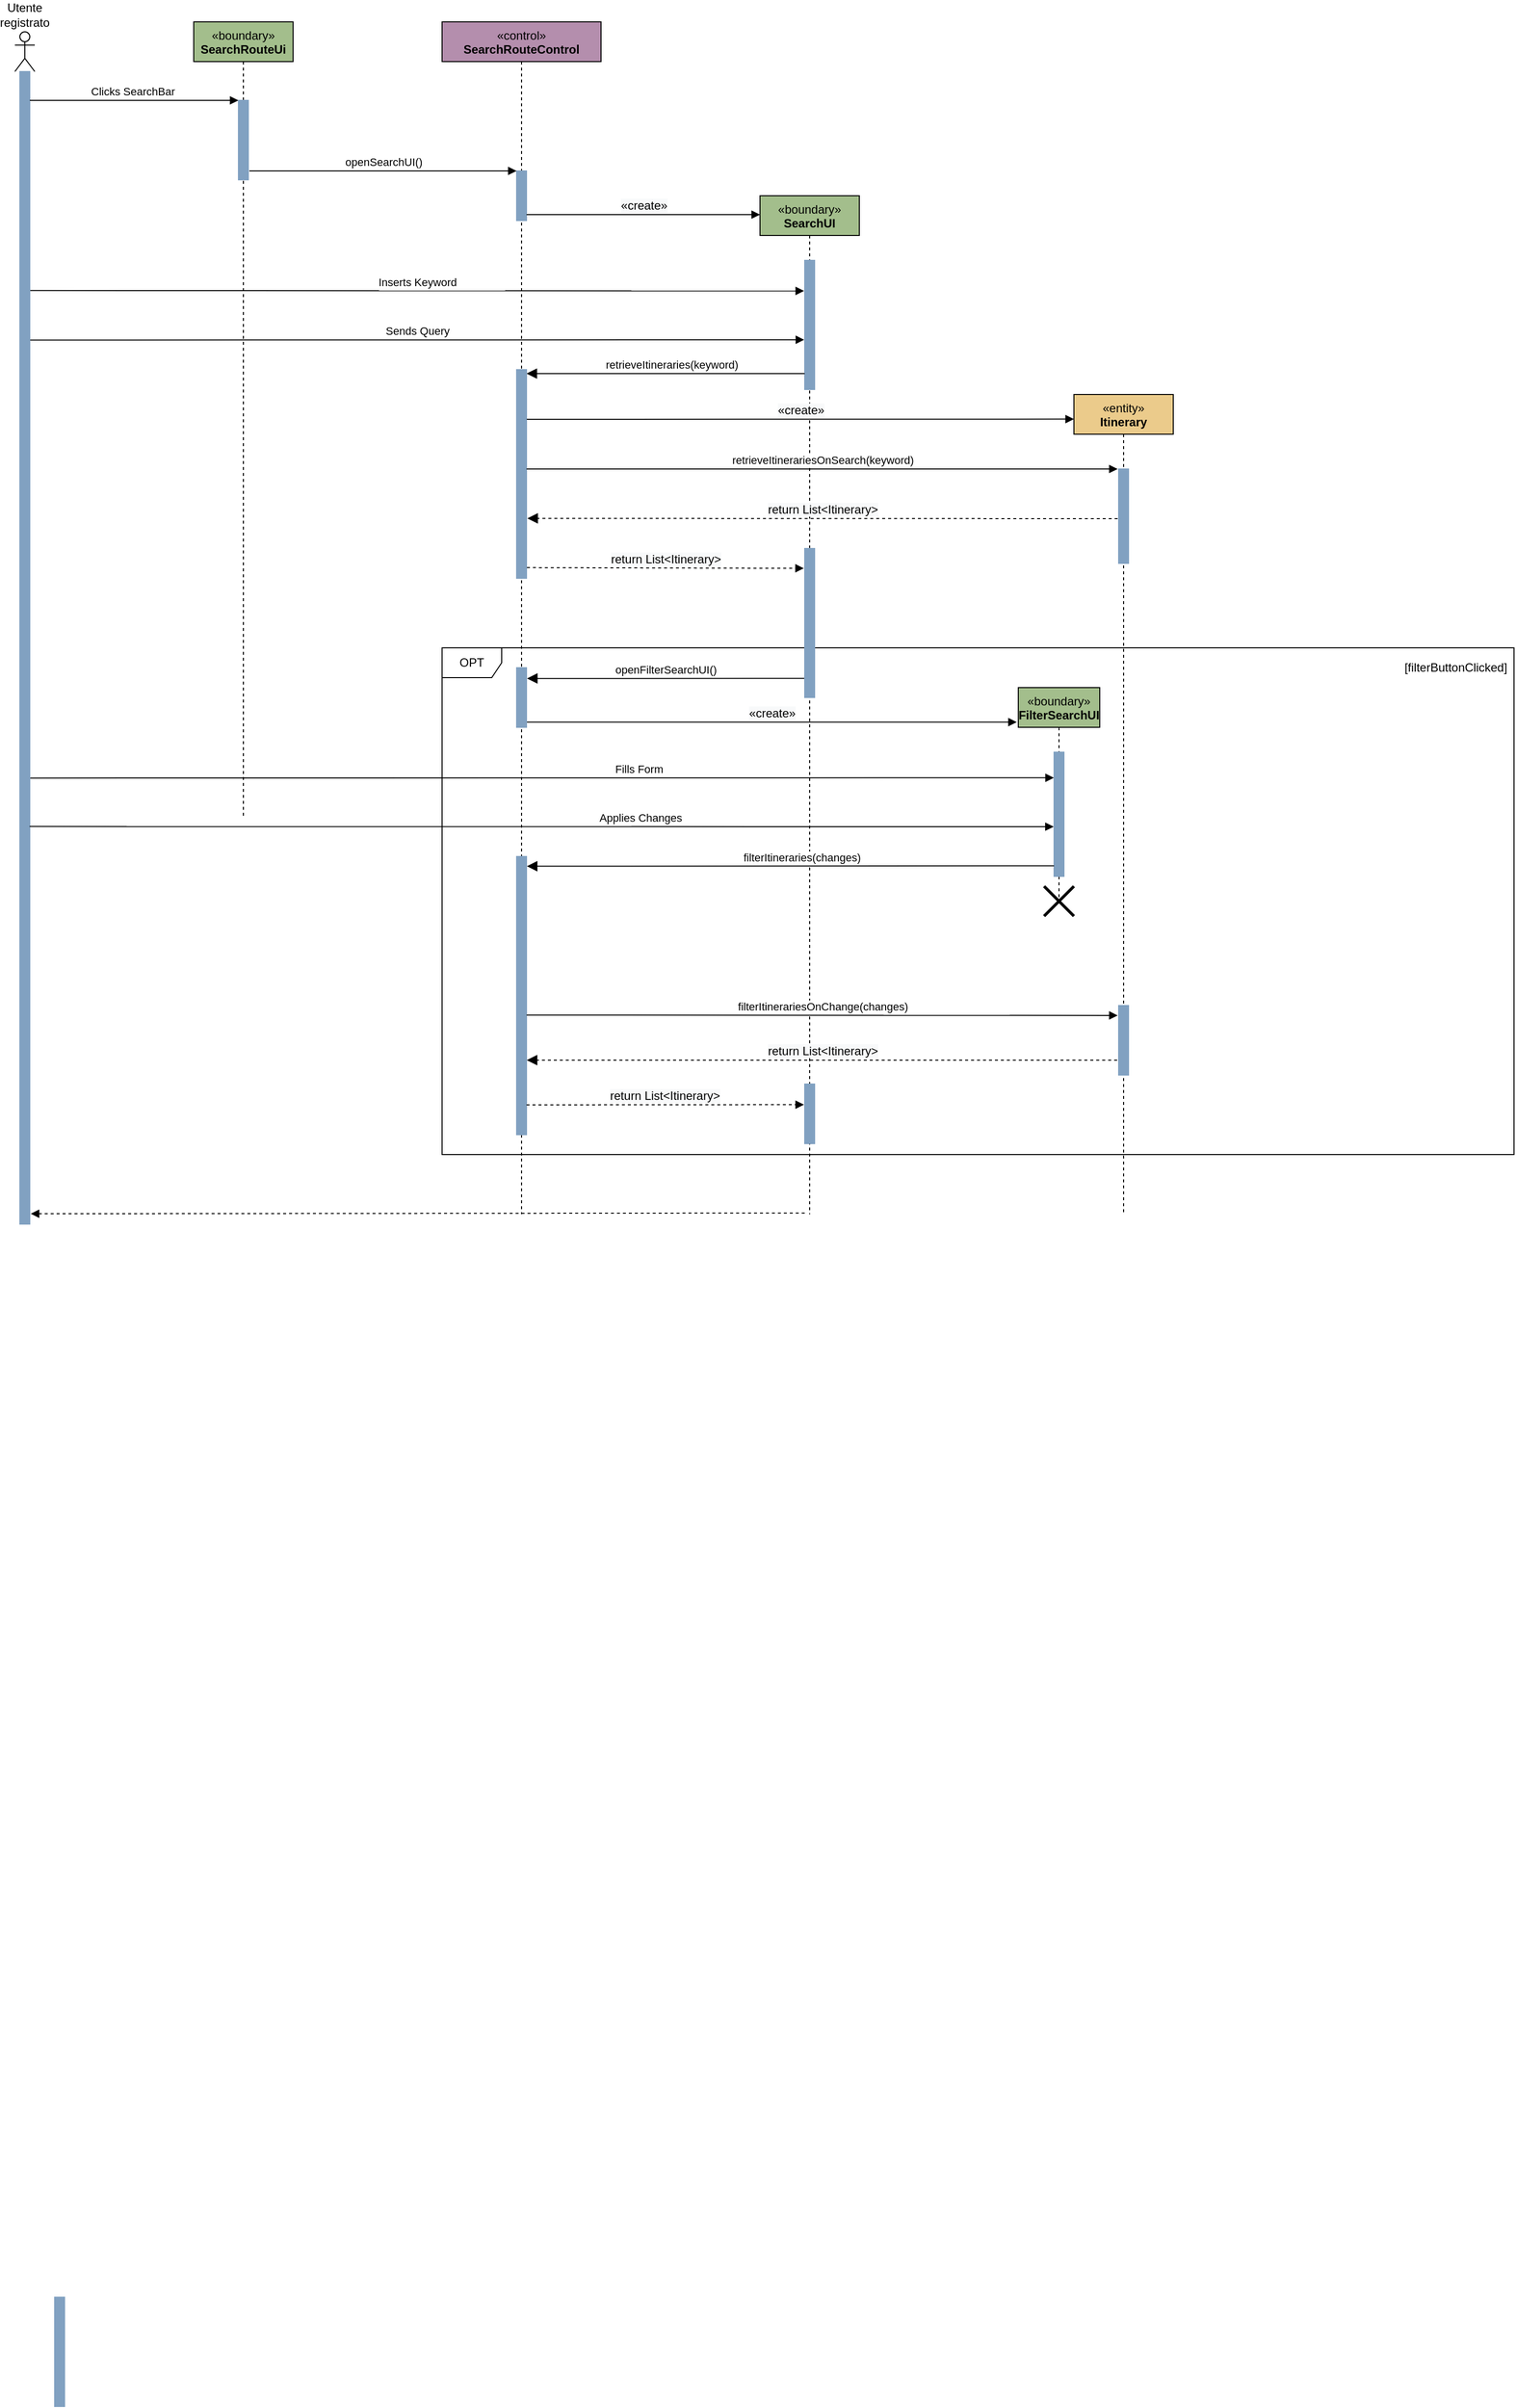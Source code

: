 <mxfile>
    <diagram id="DeaROObW_h7Y9myD4udL" name="Ricerca Itinerario">
        <mxGraphModel dx="1073" dy="649" grid="1" gridSize="10" guides="1" tooltips="1" connect="1" arrows="1" fold="1" page="1" pageScale="1" pageWidth="827" pageHeight="1169" math="0" shadow="0">
            <root>
                <mxCell id="0"/>
                <mxCell id="1" parent="0"/>
                <mxCell id="vcSXQ96v2C0E0V5ABVkG-91" value="OPT" style="shape=umlFrame;whiteSpace=wrap;html=1;" parent="1" vertex="1">
                    <mxGeometry x="480" y="670" width="1079" height="510" as="geometry"/>
                </mxCell>
                <mxCell id="nHArHDgA-v1Gkju6NFeY-11" value="Utente registrato" style="shape=umlLifeline;participant=umlActor;perimeter=lifelinePerimeter;whiteSpace=wrap;html=1;container=1;collapsible=0;recursiveResize=0;verticalAlign=bottom;spacingTop=36;outlineConnect=0;size=40;rounded=0;shadow=0;glass=0;labelPosition=center;verticalLabelPosition=top;align=center;strokeWidth=1;perimeterSpacing=0;" parent="1" vertex="1">
                    <mxGeometry x="50" y="50" width="20" height="1200" as="geometry"/>
                </mxCell>
                <mxCell id="nHArHDgA-v1Gkju6NFeY-20" value="" style="html=1;points=[];perimeter=orthogonalPerimeter;fillColor=#81A1C1;strokeColor=#81A1C1;" parent="nHArHDgA-v1Gkju6NFeY-11" vertex="1">
                    <mxGeometry x="5" y="40" width="10" height="1160" as="geometry"/>
                </mxCell>
                <mxCell id="23" value="Clicks SearchBar&amp;nbsp;" style="html=1;verticalAlign=bottom;endArrow=block;entryX=0;entryY=0;" parent="1" source="nHArHDgA-v1Gkju6NFeY-20" target="22" edge="1">
                    <mxGeometry relative="1" as="geometry">
                        <mxPoint x="80" y="121" as="sourcePoint"/>
                    </mxGeometry>
                </mxCell>
                <mxCell id="9sE8CWYjySVi89K2_Rz9-24" value="&lt;span&gt;«boundary»&lt;/span&gt;&lt;br&gt;&lt;b&gt;SearchRouteUi&lt;/b&gt;" style="shape=umlLifeline;perimeter=lifelinePerimeter;whiteSpace=wrap;html=1;container=1;collapsible=0;recursiveResize=0;outlineConnect=0;rounded=0;shadow=0;glass=0;strokeWidth=1;verticalAlign=top;fillColor=#A3BE8C;" parent="1" vertex="1">
                    <mxGeometry x="230" y="40" width="100" height="800" as="geometry"/>
                </mxCell>
                <mxCell id="22" value="" style="html=1;points=[];perimeter=orthogonalPerimeter;fillColor=#81A1C1;strokeColor=#81A1C1;" parent="9sE8CWYjySVi89K2_Rz9-24" vertex="1">
                    <mxGeometry x="45" y="79" width="10" height="80" as="geometry"/>
                </mxCell>
                <mxCell id="26" value="&lt;span&gt;«control»&lt;/span&gt;&lt;br&gt;&lt;b&gt;SearchRouteControl&lt;/b&gt;" style="shape=umlLifeline;perimeter=lifelinePerimeter;whiteSpace=wrap;html=1;container=1;collapsible=0;recursiveResize=0;outlineConnect=0;rounded=0;shadow=0;glass=0;strokeWidth=1;verticalAlign=top;fillColor=#B48EAD;" parent="1" vertex="1">
                    <mxGeometry x="480" y="40" width="160" height="1200" as="geometry"/>
                </mxCell>
                <mxCell id="28" value="" style="html=1;points=[];perimeter=orthogonalPerimeter;fillColor=#81A1C1;strokeColor=#81A1C1;" parent="1" vertex="1">
                    <mxGeometry x="555" y="190" width="10" height="50" as="geometry"/>
                </mxCell>
                <mxCell id="29" value="openSearchUI()" style="html=1;verticalAlign=bottom;endArrow=block;entryX=0;entryY=0;" parent="1" target="28" edge="1">
                    <mxGeometry relative="1" as="geometry">
                        <mxPoint x="286" y="190" as="sourcePoint"/>
                    </mxGeometry>
                </mxCell>
                <mxCell id="9sE8CWYjySVi89K2_Rz9-32" value="&lt;span&gt;«boundary»&lt;/span&gt;&lt;br&gt;&lt;b&gt;SearchUI&lt;/b&gt;" style="shape=umlLifeline;perimeter=lifelinePerimeter;whiteSpace=wrap;html=1;container=1;collapsible=0;recursiveResize=0;outlineConnect=0;rounded=0;shadow=0;glass=0;strokeWidth=1;verticalAlign=top;fillColor=#A3BE8C;" parent="1" vertex="1">
                    <mxGeometry x="800" y="215" width="100" height="1025" as="geometry"/>
                </mxCell>
                <mxCell id="33" value="Inserts Keyword" style="html=1;verticalAlign=bottom;endArrow=block;entryX=-0.068;entryY=0.237;entryDx=0;entryDy=0;entryPerimeter=0;exitX=1.049;exitY=0.19;exitDx=0;exitDy=0;exitPerimeter=0;" parent="1" source="nHArHDgA-v1Gkju6NFeY-20" target="9sE8CWYjySVi89K2_Rz9-33" edge="1">
                    <mxGeometry width="80" relative="1" as="geometry">
                        <mxPoint x="66" y="311" as="sourcePoint"/>
                        <mxPoint x="840" y="311" as="targetPoint"/>
                    </mxGeometry>
                </mxCell>
                <mxCell id="34" value="&lt;span style=&quot;font-size: 12px ; background-color: rgb(248 , 249 , 250)&quot;&gt;«create»&lt;/span&gt;" style="html=1;verticalAlign=bottom;endArrow=block;" parent="1" edge="1">
                    <mxGeometry width="80" relative="1" as="geometry">
                        <mxPoint x="565" y="234" as="sourcePoint"/>
                        <mxPoint x="800" y="234" as="targetPoint"/>
                    </mxGeometry>
                </mxCell>
                <mxCell id="9sE8CWYjySVi89K2_Rz9-33" value="" style="html=1;points=[];perimeter=orthogonalPerimeter;fillColor=#81A1C1;strokeColor=#81A1C1;" parent="1" vertex="1">
                    <mxGeometry x="845" y="280" width="10" height="130" as="geometry"/>
                </mxCell>
                <mxCell id="44" value="&lt;span&gt;«boundary»&lt;/span&gt;&lt;br&gt;&lt;b&gt;FilterSearchUI&lt;/b&gt;" style="shape=umlLifeline;perimeter=lifelinePerimeter;whiteSpace=wrap;html=1;container=1;collapsible=0;recursiveResize=0;outlineConnect=0;rounded=0;shadow=0;glass=0;strokeWidth=1;verticalAlign=top;fillColor=#A3BE8C;" parent="1" vertex="1">
                    <mxGeometry x="1060" y="710" width="82" height="220" as="geometry"/>
                </mxCell>
                <mxCell id="45" value="" style="html=1;points=[];perimeter=orthogonalPerimeter;fillColor=#81A1C1;strokeColor=#81A1C1;" parent="1" vertex="1">
                    <mxGeometry x="1096" y="775" width="10" height="125" as="geometry"/>
                </mxCell>
                <mxCell id="46" value="Fills Form" style="html=1;verticalAlign=bottom;endArrow=block;entryX=-0.02;entryY=0.206;entryDx=0;entryDy=0;entryPerimeter=0;exitX=1.051;exitY=0.613;exitDx=0;exitDy=0;exitPerimeter=0;" parent="1" source="nHArHDgA-v1Gkju6NFeY-20" target="45" edge="1">
                    <mxGeometry x="0.189" width="80" relative="1" as="geometry">
                        <mxPoint x="66" y="801" as="sourcePoint"/>
                        <mxPoint x="1094.83" y="801" as="targetPoint"/>
                        <mxPoint as="offset"/>
                    </mxGeometry>
                </mxCell>
                <mxCell id="jP3oaZkhwbiLhDZahTP0-97" style="edgeStyle=none;html=1;dashed=1;entryX=1.096;entryY=0.991;entryDx=0;entryDy=0;entryPerimeter=0;endArrow=block;endFill=1;" parent="1" target="nHArHDgA-v1Gkju6NFeY-20" edge="1">
                    <mxGeometry relative="1" as="geometry">
                        <mxPoint x="81" y="1238.82" as="targetPoint"/>
                        <mxPoint x="845" y="1238.82" as="sourcePoint"/>
                    </mxGeometry>
                </mxCell>
                <mxCell id="85" value="" style="html=1;points=[];perimeter=orthogonalPerimeter;fillColor=#81A1C1;strokeColor=#81A1C1;" parent="1" vertex="1">
                    <mxGeometry x="90" y="2330" width="10" height="110" as="geometry"/>
                </mxCell>
                <mxCell id="86" value="" style="html=1;points=[];perimeter=orthogonalPerimeter;strokeColor=#81A1C1;fillColor=#81A1C1;" parent="1" vertex="1">
                    <mxGeometry x="555" y="880" width="10" height="280" as="geometry"/>
                </mxCell>
                <mxCell id="89" value="openFilterSearchUI()" style="html=1;verticalAlign=bottom;endArrow=block;endSize=8;strokeWidth=1;endFill=1;exitX=0.043;exitY=0.923;exitDx=0;exitDy=0;exitPerimeter=0;entryX=1.053;entryY=0.181;entryDx=0;entryDy=0;entryPerimeter=0;" parent="1" target="jP3oaZkhwbiLhDZahTP0-91" edge="1">
                    <mxGeometry relative="1" as="geometry">
                        <mxPoint x="845.43" y="700.75" as="sourcePoint"/>
                        <mxPoint x="570" y="701" as="targetPoint"/>
                    </mxGeometry>
                </mxCell>
                <mxCell id="91" value="[filterButtonClicked]" style="text;html=1;align=center;verticalAlign=middle;resizable=0;points=[];autosize=1;strokeColor=none;fillColor=none;" parent="1" vertex="1">
                    <mxGeometry x="1440" y="680" width="120" height="20" as="geometry"/>
                </mxCell>
                <mxCell id="qzssCWnmS8RyctSG9N9C-91" value="retrieveItineraries(keyword)" style="html=1;verticalAlign=bottom;endArrow=block;endSize=8;strokeWidth=1;endFill=1;" parent="1" edge="1">
                    <mxGeometry x="-0.043" relative="1" as="geometry">
                        <mxPoint x="845" y="394" as="sourcePoint"/>
                        <mxPoint x="565" y="394" as="targetPoint"/>
                        <mxPoint as="offset"/>
                    </mxGeometry>
                </mxCell>
                <mxCell id="qzssCWnmS8RyctSG9N9C-92" value="" style="html=1;points=[];perimeter=orthogonalPerimeter;fillColor=#81A1C1;strokeColor=#81A1C1;" parent="1" vertex="1">
                    <mxGeometry x="555" y="390" width="10" height="210" as="geometry"/>
                </mxCell>
                <mxCell id="ywLP2hOXwmcJJrAZpPiX-92" value="&lt;span style=&quot;font-size: 12px ; background-color: rgb(248 , 249 , 250)&quot;&gt;«create»&lt;/span&gt;" style="html=1;verticalAlign=bottom;endArrow=block;exitX=1.004;exitY=0.912;exitDx=0;exitDy=0;exitPerimeter=0;entryX=-0.019;entryY=0.158;entryDx=0;entryDy=0;entryPerimeter=0;" parent="1" source="jP3oaZkhwbiLhDZahTP0-91" target="44" edge="1">
                    <mxGeometry width="80" relative="1" as="geometry">
                        <mxPoint x="568.24" y="740.15" as="sourcePoint"/>
                        <mxPoint x="1050" y="740" as="targetPoint"/>
                    </mxGeometry>
                </mxCell>
                <mxCell id="jP3oaZkhwbiLhDZahTP0-91" value="" style="html=1;points=[];perimeter=orthogonalPerimeter;strokeColor=#81A1C1;fillColor=#81A1C1;" parent="1" vertex="1">
                    <mxGeometry x="555" y="690" width="10" height="60" as="geometry"/>
                </mxCell>
                <mxCell id="jP3oaZkhwbiLhDZahTP0-92" value="&amp;nbsp;Applies Changes" style="html=1;verticalAlign=bottom;endArrow=block;entryX=-0.035;entryY=0.6;entryDx=0;entryDy=0;entryPerimeter=0;exitX=0.981;exitY=0.655;exitDx=0;exitDy=0;exitPerimeter=0;" parent="1" source="nHArHDgA-v1Gkju6NFeY-20" target="45" edge="1">
                    <mxGeometry x="0.189" width="80" relative="1" as="geometry">
                        <mxPoint x="70" y="850" as="sourcePoint"/>
                        <mxPoint x="1090" y="850" as="targetPoint"/>
                        <mxPoint as="offset"/>
                    </mxGeometry>
                </mxCell>
                <mxCell id="jP3oaZkhwbiLhDZahTP0-93" value="filterItineraries(changes)" style="html=1;verticalAlign=bottom;endArrow=block;endSize=8;strokeWidth=1;endFill=1;exitX=0;exitY=0.915;exitDx=0;exitDy=0;exitPerimeter=0;entryX=1.034;entryY=0.035;entryDx=0;entryDy=0;entryPerimeter=0;" parent="1" source="45" target="86" edge="1">
                    <mxGeometry x="-0.043" relative="1" as="geometry">
                        <mxPoint x="970" y="890" as="sourcePoint"/>
                        <mxPoint x="570" y="890" as="targetPoint"/>
                        <mxPoint as="offset"/>
                    </mxGeometry>
                </mxCell>
                <mxCell id="81" value="Sends Query" style="html=1;verticalAlign=bottom;endArrow=block;entryX=-0.052;entryY=0.615;entryDx=0;entryDy=0;entryPerimeter=0;exitX=1.044;exitY=0.233;exitDx=0;exitDy=0;exitPerimeter=0;" parent="1" source="nHArHDgA-v1Gkju6NFeY-20" target="9sE8CWYjySVi89K2_Rz9-33" edge="1">
                    <mxGeometry width="80" relative="1" as="geometry">
                        <mxPoint x="66" y="360" as="sourcePoint"/>
                        <mxPoint x="840" y="360" as="targetPoint"/>
                    </mxGeometry>
                </mxCell>
                <mxCell id="jP3oaZkhwbiLhDZahTP0-98" value="" style="shape=umlDestroy;whiteSpace=wrap;html=1;strokeWidth=3;" parent="1" vertex="1">
                    <mxGeometry x="1086" y="910" width="30" height="30" as="geometry"/>
                </mxCell>
                <mxCell id="IklG1Hp1aA4NgF6tW1au-102" value="retrieveItinerariesOnSearch(keyword)" style="html=1;verticalAlign=bottom;endArrow=block;" parent="1" edge="1">
                    <mxGeometry relative="1" as="geometry">
                        <mxPoint x="565" y="490" as="sourcePoint"/>
                        <mxPoint x="1160" y="490" as="targetPoint"/>
                    </mxGeometry>
                </mxCell>
                <mxCell id="8VFCy5D2kBu21qd2zhvF-91" value="&lt;span&gt;«entity»&lt;/span&gt;&lt;br&gt;&lt;b&gt;Itinerary&lt;/b&gt;" style="shape=umlLifeline;perimeter=lifelinePerimeter;whiteSpace=wrap;html=1;container=1;collapsible=0;recursiveResize=0;outlineConnect=0;rounded=0;shadow=0;glass=0;strokeWidth=1;verticalAlign=top;fillColor=#EBCB8B;" parent="1" vertex="1">
                    <mxGeometry x="1116" y="415" width="100" height="825" as="geometry"/>
                </mxCell>
                <mxCell id="hqIxjKItfE0r8FLR3rfv-92" value="&lt;span style=&quot;font-size: 12px ; background-color: rgb(248 , 249 , 250)&quot;&gt;«create»&lt;/span&gt;" style="html=1;verticalAlign=bottom;endArrow=block;exitX=1.028;exitY=0.238;exitDx=0;exitDy=0;exitPerimeter=0;" parent="1" source="qzssCWnmS8RyctSG9N9C-92" edge="1">
                    <mxGeometry width="80" relative="1" as="geometry">
                        <mxPoint x="576" y="439.8" as="sourcePoint"/>
                        <mxPoint x="1116" y="439.8" as="targetPoint"/>
                    </mxGeometry>
                </mxCell>
                <mxCell id="8VFCy5D2kBu21qd2zhvF-92" value="" style="html=1;points=[];perimeter=orthogonalPerimeter;fillColor=#81A1C1;strokeColor=#81A1C1;" parent="1" vertex="1">
                    <mxGeometry x="1161" y="490" width="10" height="95" as="geometry"/>
                </mxCell>
                <mxCell id="8SKgF3_SELm-5-5Q223y-92" value="&lt;span style=&quot;font-family: &amp;#34;helvetica&amp;#34; ; font-size: 12px ; background-color: rgb(248 , 249 , 250)&quot;&gt;return List&amp;lt;Itinerary&amp;gt;&lt;/span&gt;" style="html=1;verticalAlign=bottom;endArrow=block;endSize=8;strokeWidth=1;endFill=1;dashed=1;entryX=1.088;entryY=0.713;entryDx=0;entryDy=0;entryPerimeter=0;" parent="1" target="qzssCWnmS8RyctSG9N9C-92" edge="1">
                    <mxGeometry relative="1" as="geometry">
                        <mxPoint x="1160" y="540" as="sourcePoint"/>
                        <mxPoint x="570" y="540" as="targetPoint"/>
                    </mxGeometry>
                </mxCell>
                <mxCell id="8SKgF3_SELm-5-5Q223y-93" value="" style="html=1;points=[];perimeter=orthogonalPerimeter;fillColor=#81A1C1;strokeColor=#81A1C1;" parent="1" vertex="1">
                    <mxGeometry x="845" y="570" width="10" height="150" as="geometry"/>
                </mxCell>
                <mxCell id="8SKgF3_SELm-5-5Q223y-94" value="&lt;span style=&quot;font-family: &amp;#34;helvetica&amp;#34; ; font-size: 12px ; background-color: rgb(248 , 249 , 250)&quot;&gt;return List&amp;lt;Itinerary&amp;gt;&lt;/span&gt;" style="html=1;verticalAlign=bottom;endArrow=block;dashed=1;exitX=1.042;exitY=0.949;exitDx=0;exitDy=0;exitPerimeter=0;entryX=-0.09;entryY=0.133;entryDx=0;entryDy=0;entryPerimeter=0;" parent="1" source="qzssCWnmS8RyctSG9N9C-92" target="8SKgF3_SELm-5-5Q223y-93" edge="1">
                    <mxGeometry relative="1" as="geometry">
                        <mxPoint x="570" y="590" as="sourcePoint"/>
                        <mxPoint x="840" y="590" as="targetPoint"/>
                    </mxGeometry>
                </mxCell>
                <mxCell id="8SKgF3_SELm-5-5Q223y-96" value="filterItinerariesOnChange(changes)" style="html=1;verticalAlign=bottom;endArrow=block;exitX=1.009;exitY=0.57;exitDx=0;exitDy=0;exitPerimeter=0;" parent="1" source="86" edge="1">
                    <mxGeometry relative="1" as="geometry">
                        <mxPoint x="620.5" y="1040" as="sourcePoint"/>
                        <mxPoint x="1160" y="1040" as="targetPoint"/>
                    </mxGeometry>
                </mxCell>
                <mxCell id="8SKgF3_SELm-5-5Q223y-97" value="&lt;span style=&quot;font-family: &amp;#34;helvetica&amp;#34; ; font-size: 12px ; background-color: rgb(248 , 249 , 250)&quot;&gt;return List&amp;lt;Itinerary&amp;gt;&lt;/span&gt;" style="html=1;verticalAlign=bottom;endArrow=block;endSize=8;strokeWidth=1;endFill=1;dashed=1;entryX=1.026;entryY=0.732;entryDx=0;entryDy=0;entryPerimeter=0;" parent="1" target="86" edge="1">
                    <mxGeometry relative="1" as="geometry">
                        <mxPoint x="1159.5" y="1085" as="sourcePoint"/>
                        <mxPoint x="594" y="1085" as="targetPoint"/>
                    </mxGeometry>
                </mxCell>
                <mxCell id="8SKgF3_SELm-5-5Q223y-99" value="" style="html=1;points=[];perimeter=orthogonalPerimeter;fillColor=#81A1C1;strokeColor=#81A1C1;" parent="1" vertex="1">
                    <mxGeometry x="1161" y="1030" width="10" height="70" as="geometry"/>
                </mxCell>
                <mxCell id="8SKgF3_SELm-5-5Q223y-102" value="&lt;span style=&quot;font-family: &amp;#34;helvetica&amp;#34; ; font-size: 12px ; background-color: rgb(248 , 249 , 250)&quot;&gt;return List&amp;lt;Itinerary&amp;gt;&lt;/span&gt;" style="html=1;verticalAlign=bottom;endArrow=block;dashed=1;entryX=-0.075;entryY=0.346;entryDx=0;entryDy=0;entryPerimeter=0;" parent="1" target="8SKgF3_SELm-5-5Q223y-103" edge="1">
                    <mxGeometry relative="1" as="geometry">
                        <mxPoint x="565" y="1130" as="sourcePoint"/>
                        <mxPoint x="755" y="1130" as="targetPoint"/>
                    </mxGeometry>
                </mxCell>
                <mxCell id="8SKgF3_SELm-5-5Q223y-103" value="" style="html=1;points=[];perimeter=orthogonalPerimeter;fillColor=#81A1C1;strokeColor=#81A1C1;" parent="1" vertex="1">
                    <mxGeometry x="845" y="1109" width="10" height="60" as="geometry"/>
                </mxCell>
            </root>
        </mxGraphModel>
    </diagram>
    <diagram id="UQldgaHxq9I9A6M_06xW" name="Segnala itinerario">
        <mxGraphModel dx="1609" dy="974" grid="1" gridSize="10" guides="1" tooltips="1" connect="1" arrows="1" fold="1" page="1" pageScale="1" pageWidth="827" pageHeight="1169" math="0" shadow="0">
            <root>
                <mxCell id="i8JgHxJa6yTCcJVKJKzG-0"/>
                <mxCell id="i8JgHxJa6yTCcJVKJKzG-1" parent="i8JgHxJa6yTCcJVKJKzG-0"/>
                <mxCell id="t_7PSx_hU0Vh_I5cPTbg-0" value="Utente registrato" style="shape=umlLifeline;participant=umlActor;perimeter=lifelinePerimeter;whiteSpace=wrap;html=1;container=1;collapsible=0;recursiveResize=0;verticalAlign=bottom;spacingTop=36;outlineConnect=0;size=40;rounded=0;shadow=0;glass=0;labelPosition=center;verticalLabelPosition=top;align=center;strokeWidth=1;perimeterSpacing=0;" parent="i8JgHxJa6yTCcJVKJKzG-1" vertex="1">
                    <mxGeometry x="50" y="80" width="20" height="670" as="geometry"/>
                </mxCell>
                <mxCell id="t_7PSx_hU0Vh_I5cPTbg-1" value="" style="html=1;points=[];perimeter=orthogonalPerimeter;fillColor=#81A1C1;strokeColor=#81A1C1;" parent="t_7PSx_hU0Vh_I5cPTbg-0" vertex="1">
                    <mxGeometry x="5" y="40" width="10" height="640" as="geometry"/>
                </mxCell>
                <mxCell id="6tnFy-T0r9_W0EUiSZ62-0" value="&lt;span&gt;«boundary»&lt;/span&gt;&lt;br&gt;&lt;b&gt;RouteDetailsUi&lt;/b&gt;" style="shape=umlLifeline;perimeter=lifelinePerimeter;whiteSpace=wrap;html=1;container=1;collapsible=0;recursiveResize=0;outlineConnect=0;rounded=0;shadow=0;glass=0;strokeWidth=1;verticalAlign=top;fillColor=#A3BE8C;" parent="i8JgHxJa6yTCcJVKJKzG-1" vertex="1">
                    <mxGeometry x="160" y="80" width="90" height="670" as="geometry"/>
                </mxCell>
                <mxCell id="WPqOlKVIV4W6tcU5ws0f-0" value="" style="html=1;points=[];perimeter=orthogonalPerimeter;fillColor=#81A1C1;strokeColor=#81A1C1;" parent="i8JgHxJa6yTCcJVKJKzG-1" vertex="1">
                    <mxGeometry x="200" y="160" width="10" height="80" as="geometry"/>
                </mxCell>
                <mxCell id="WPqOlKVIV4W6tcU5ws0f-1" value="Click ReportButton" style="html=1;verticalAlign=bottom;endArrow=block;entryX=0;entryY=0;exitX=1.017;exitY=0.062;exitDx=0;exitDy=0;exitPerimeter=0;" parent="i8JgHxJa6yTCcJVKJKzG-1" source="t_7PSx_hU0Vh_I5cPTbg-1" target="WPqOlKVIV4W6tcU5ws0f-0" edge="1">
                    <mxGeometry relative="1" as="geometry">
                        <mxPoint x="80" y="160" as="sourcePoint"/>
                    </mxGeometry>
                </mxCell>
                <mxCell id="LA1X0ArZ8uohvK2ecPDL-0" value="&lt;span&gt;«control»&lt;/span&gt;&lt;br&gt;&lt;b&gt;RouteDetailsControl&lt;/b&gt;" style="shape=umlLifeline;perimeter=lifelinePerimeter;whiteSpace=wrap;html=1;container=1;collapsible=0;recursiveResize=0;outlineConnect=0;rounded=0;shadow=0;glass=0;strokeWidth=1;verticalAlign=top;fillColor=#B48EAD;" parent="i8JgHxJa6yTCcJVKJKzG-1" vertex="1">
                    <mxGeometry x="333" y="80" width="160" height="670" as="geometry"/>
                </mxCell>
                <mxCell id="LA1X0ArZ8uohvK2ecPDL-2" value="" style="html=1;points=[];perimeter=orthogonalPerimeter;fillColor=#81A1C1;strokeColor=#81A1C1;" parent="LA1X0ArZ8uohvK2ecPDL-0" vertex="1">
                    <mxGeometry x="75" y="140" width="10" height="50" as="geometry"/>
                </mxCell>
                <mxCell id="LA1X0ArZ8uohvK2ecPDL-1" value="showReportRouteFullDialog()" style="html=1;verticalAlign=bottom;endArrow=block;" parent="i8JgHxJa6yTCcJVKJKzG-1" edge="1">
                    <mxGeometry relative="1" as="geometry">
                        <mxPoint x="210" y="230" as="sourcePoint"/>
                        <mxPoint x="405" y="230" as="targetPoint"/>
                    </mxGeometry>
                </mxCell>
                <mxCell id="_gM7vBd5jpCNXSYNtwCu-0" value="&lt;span&gt;«boundary»&lt;/span&gt;&lt;br&gt;&lt;b&gt;ReportRouteFullDialog&lt;/b&gt;" style="shape=umlLifeline;perimeter=lifelinePerimeter;whiteSpace=wrap;html=1;container=1;collapsible=0;recursiveResize=0;outlineConnect=0;rounded=0;shadow=0;glass=0;strokeWidth=1;verticalAlign=top;fillColor=#A3BE8C;" parent="i8JgHxJa6yTCcJVKJKzG-1" vertex="1">
                    <mxGeometry x="493" y="240" width="140" height="440" as="geometry"/>
                </mxCell>
                <mxCell id="5XD-Fa9Zt6Ds8UJGE5SC-0" value="" style="html=1;points=[];perimeter=orthogonalPerimeter;fillColor=#81A1C1;strokeColor=#81A1C1;" parent="_gM7vBd5jpCNXSYNtwCu-0" vertex="1">
                    <mxGeometry x="65" y="60" width="10" height="220" as="geometry"/>
                </mxCell>
                <mxCell id="PosmQEU9cSdSKHOhXGMS-0" value="&lt;span style=&quot;font-size: 12px ; background-color: rgb(248 , 249 , 250)&quot;&gt;«create»&lt;/span&gt;" style="html=1;verticalAlign=bottom;endArrow=block;entryX=0;entryY=0.048;entryDx=0;entryDy=0;entryPerimeter=0;" parent="i8JgHxJa6yTCcJVKJKzG-1" source="LA1X0ArZ8uohvK2ecPDL-2" target="_gM7vBd5jpCNXSYNtwCu-0" edge="1">
                    <mxGeometry width="80" relative="1" as="geometry">
                        <mxPoint x="564" y="270" as="sourcePoint"/>
                        <mxPoint x="780" y="270" as="targetPoint"/>
                    </mxGeometry>
                </mxCell>
                <mxCell id="_AtWmjNFiIM6za1f5WEX-0" value="Inserts title" style="html=1;verticalAlign=bottom;endArrow=block;exitX=1.017;exitY=0.326;exitDx=0;exitDy=0;exitPerimeter=0;entryX=0.017;entryY=0.131;entryDx=0;entryDy=0;entryPerimeter=0;" parent="i8JgHxJa6yTCcJVKJKzG-1" source="t_7PSx_hU0Vh_I5cPTbg-1" target="5XD-Fa9Zt6Ds8UJGE5SC-0" edge="1">
                    <mxGeometry width="80" relative="1" as="geometry">
                        <mxPoint x="80" y="330" as="sourcePoint"/>
                        <mxPoint x="840" y="330" as="targetPoint"/>
                    </mxGeometry>
                </mxCell>
                <mxCell id="_AtWmjNFiIM6za1f5WEX-1" value="Inserts description" style="html=1;verticalAlign=bottom;endArrow=block;exitX=1.017;exitY=0.407;exitDx=0;exitDy=0;exitPerimeter=0;entryX=0.014;entryY=0.358;entryDx=0;entryDy=0;entryPerimeter=0;" parent="i8JgHxJa6yTCcJVKJKzG-1" source="t_7PSx_hU0Vh_I5cPTbg-1" target="5XD-Fa9Zt6Ds8UJGE5SC-0" edge="1">
                    <mxGeometry width="80" relative="1" as="geometry">
                        <mxPoint x="80" y="380" as="sourcePoint"/>
                        <mxPoint x="840" y="380" as="targetPoint"/>
                    </mxGeometry>
                </mxCell>
                <mxCell id="Ilw3TrDKQIksUd4N8yin-0" value="Clicks SendReportButton" style="html=1;verticalAlign=bottom;endArrow=block;exitX=1.017;exitY=0.484;exitDx=0;exitDy=0;exitPerimeter=0;entryX=0.014;entryY=0.589;entryDx=0;entryDy=0;entryPerimeter=0;" parent="i8JgHxJa6yTCcJVKJKzG-1" source="t_7PSx_hU0Vh_I5cPTbg-1" target="5XD-Fa9Zt6Ds8UJGE5SC-0" edge="1">
                    <mxGeometry width="80" relative="1" as="geometry">
                        <mxPoint x="80" y="430" as="sourcePoint"/>
                        <mxPoint x="840" y="430" as="targetPoint"/>
                    </mxGeometry>
                </mxCell>
                <mxCell id="qPF6lSuW_GnIOXNGxsFL-0" value="createReport(report)" style="html=1;verticalAlign=bottom;endArrow=block;endSize=8;strokeWidth=1;endFill=1;exitX=1.026;exitY=0.819;exitDx=0;exitDy=0;exitPerimeter=0;entryX=-0.129;entryY=0.063;entryDx=0;entryDy=0;entryPerimeter=0;" parent="i8JgHxJa6yTCcJVKJKzG-1" source="5XD-Fa9Zt6Ds8UJGE5SC-0" target="qPF6lSuW_GnIOXNGxsFL-1" edge="1">
                    <mxGeometry x="-0.043" relative="1" as="geometry">
                        <mxPoint x="860" y="480" as="sourcePoint"/>
                        <mxPoint x="580" y="485" as="targetPoint"/>
                        <mxPoint as="offset"/>
                    </mxGeometry>
                </mxCell>
                <mxCell id="12kCXHsb-B22YKVVWkgu-0" value="&lt;span style=&quot;font-size: 12px ; background-color: rgb(248 , 249 , 250)&quot;&gt;«create»&lt;/span&gt;" style="html=1;verticalAlign=bottom;endArrow=block;exitX=0.996;exitY=0.469;exitDx=0;exitDy=0;exitPerimeter=0;" parent="i8JgHxJa6yTCcJVKJKzG-1" source="qPF6lSuW_GnIOXNGxsFL-1" edge="1">
                    <mxGeometry width="80" relative="1" as="geometry">
                        <mxPoint x="730" y="550" as="sourcePoint"/>
                        <mxPoint x="830" y="550" as="targetPoint"/>
                    </mxGeometry>
                </mxCell>
                <mxCell id="12kCXHsb-B22YKVVWkgu-1" value="&lt;span&gt;«entity»&lt;/span&gt;&lt;br&gt;&lt;b&gt;Report&lt;/b&gt;" style="shape=umlLifeline;perimeter=lifelinePerimeter;whiteSpace=wrap;html=1;container=1;collapsible=0;recursiveResize=0;outlineConnect=0;rounded=0;shadow=0;glass=0;strokeWidth=1;verticalAlign=top;fillColor=#EBCB8B;" parent="i8JgHxJa6yTCcJVKJKzG-1" vertex="1">
                    <mxGeometry x="830" y="530" width="100" height="220" as="geometry"/>
                </mxCell>
                <mxCell id="12kCXHsb-B22YKVVWkgu-2" value="" style="html=1;points=[];perimeter=orthogonalPerimeter;fillColor=#81A1C1;strokeColor=#81A1C1;" parent="12kCXHsb-B22YKVVWkgu-1" vertex="1">
                    <mxGeometry x="45" y="55" width="10" height="85" as="geometry"/>
                </mxCell>
                <mxCell id="U6wVOvSR6PLAF_ebkVGk-0" value="&lt;span style=&quot;font-size: 12px ; text-align: left ; background-color: rgb(248 , 249 , 250)&quot;&gt;createReport(report)&lt;/span&gt;" style="html=1;verticalAlign=bottom;endArrow=block;exitX=0.996;exitY=0.762;exitDx=0;exitDy=0;exitPerimeter=0;" parent="12kCXHsb-B22YKVVWkgu-1" source="qPF6lSuW_GnIOXNGxsFL-1" edge="1">
                    <mxGeometry width="80" relative="1" as="geometry">
                        <mxPoint x="-100" y="70" as="sourcePoint"/>
                        <mxPoint x="45" y="70" as="targetPoint"/>
                    </mxGeometry>
                </mxCell>
                <mxCell id="8ghKyc8JjZF3IYZAFAEy-0" value="" style="shape=umlDestroy;whiteSpace=wrap;html=1;strokeWidth=3;" parent="i8JgHxJa6yTCcJVKJKzG-1" vertex="1">
                    <mxGeometry x="548" y="670" width="30" height="30" as="geometry"/>
                </mxCell>
                <mxCell id="5bnSah6uOaZ1aNsn4HbB-0" style="edgeStyle=none;html=1;dashed=1;entryX=1;entryY=0.984;entryDx=0;entryDy=0;entryPerimeter=0;" parent="i8JgHxJa6yTCcJVKJKzG-1" source="12kCXHsb-B22YKVVWkgu-1" target="t_7PSx_hU0Vh_I5cPTbg-1" edge="1">
                    <mxGeometry relative="1" as="geometry">
                        <mxPoint x="122.4" y="750.0" as="targetPoint"/>
                        <mxPoint x="900" y="750.2" as="sourcePoint"/>
                    </mxGeometry>
                </mxCell>
                <mxCell id="B58_wEx8usW1b38JSArE-0" value="&lt;span&gt;«control»&lt;/span&gt;&lt;br&gt;&lt;b&gt;ReportRouteControl&lt;/b&gt;" style="shape=umlLifeline;perimeter=lifelinePerimeter;whiteSpace=wrap;html=1;container=1;collapsible=0;recursiveResize=0;outlineConnect=0;rounded=0;shadow=0;glass=0;strokeWidth=1;verticalAlign=top;fillColor=#B48EAD;" vertex="1" parent="i8JgHxJa6yTCcJVKJKzG-1">
                    <mxGeometry x="640" y="80" width="160" height="670" as="geometry"/>
                </mxCell>
                <mxCell id="qPF6lSuW_GnIOXNGxsFL-1" value="" style="html=1;points=[];perimeter=orthogonalPerimeter;fillColor=#81A1C1;strokeColor=#81A1C1;" parent="B58_wEx8usW1b38JSArE-0" vertex="1">
                    <mxGeometry x="75" y="390" width="10" height="170" as="geometry"/>
                </mxCell>
            </root>
        </mxGraphModel>
    </diagram>
</mxfile>